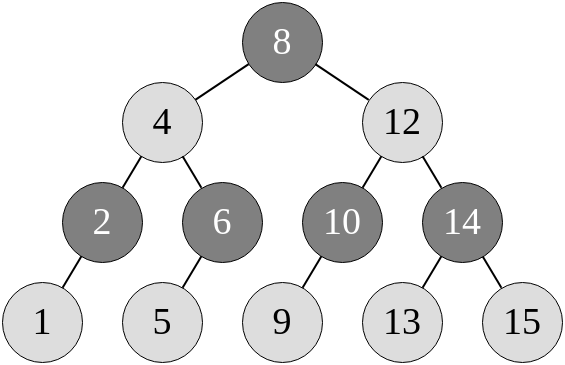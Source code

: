 <mxfile>
    <diagram id="UmgI23DoogtdbMWRoTQn" name="第 1 页">
        <mxGraphModel dx="529" dy="353" grid="1" gridSize="10" guides="1" tooltips="1" connect="1" arrows="1" fold="1" page="1" pageScale="1" pageWidth="827" pageHeight="1169" math="0" shadow="0">
            <root>
                <mxCell id="0"/>
                <mxCell id="1" parent="0"/>
                <mxCell id="3" value="8" style="ellipse;whiteSpace=wrap;html=1;fontFamily=Times New Roman;fontSize=19;fontStyle=0;strokeWidth=0.5;fillColor=#808080;fontColor=#FFFFFF;strokeColor=default;" parent="1" vertex="1">
                    <mxGeometry x="200" y="80" width="40" height="40" as="geometry"/>
                </mxCell>
                <mxCell id="4" value="4" style="ellipse;whiteSpace=wrap;html=1;fontFamily=Times New Roman;fontSize=19;strokeWidth=0.5;fontStyle=0;strokeColor=default;fillColor=#DDD;" parent="1" vertex="1">
                    <mxGeometry x="140" y="120" width="40" height="40" as="geometry"/>
                </mxCell>
                <mxCell id="5" style="edgeStyle=none;html=1;endArrow=none;endFill=0;strokeWidth=1;fontFamily=Times New Roman;fontStyle=0" parent="1" source="3" target="4" edge="1">
                    <mxGeometry relative="1" as="geometry"/>
                </mxCell>
                <mxCell id="6" value="2" style="ellipse;whiteSpace=wrap;html=1;fontFamily=Times New Roman;fontSize=19;strokeWidth=0.5;fontStyle=0;strokeColor=default;fillColor=#808080;fontColor=#FFFFFF;" parent="1" vertex="1">
                    <mxGeometry x="110" y="170" width="40" height="40" as="geometry"/>
                </mxCell>
                <mxCell id="7" style="edgeStyle=none;html=1;endArrow=none;endFill=0;strokeWidth=1;fontFamily=Times New Roman;fontStyle=0" parent="1" source="4" target="6" edge="1">
                    <mxGeometry relative="1" as="geometry"/>
                </mxCell>
                <mxCell id="32" style="edgeStyle=none;html=1;endArrow=none;endFill=0;strokeWidth=1;fontFamily=Times New Roman;fontStyle=0" parent="1" source="8" target="26" edge="1">
                    <mxGeometry relative="1" as="geometry"/>
                </mxCell>
                <mxCell id="8" value="6" style="ellipse;whiteSpace=wrap;html=1;fontFamily=Times New Roman;fontSize=19;strokeWidth=0.5;fontStyle=0;strokeColor=default;fillColor=#808080;fontColor=#FFFFFF;" parent="1" vertex="1">
                    <mxGeometry x="170" y="170" width="40" height="40" as="geometry"/>
                </mxCell>
                <mxCell id="9" style="edgeStyle=none;html=1;endArrow=none;endFill=0;strokeWidth=1;fontFamily=Times New Roman;fontStyle=0" parent="1" source="4" target="8" edge="1">
                    <mxGeometry relative="1" as="geometry"/>
                </mxCell>
                <mxCell id="10" value="12" style="ellipse;whiteSpace=wrap;html=1;fontFamily=Times New Roman;fontSize=19;strokeWidth=0.5;fontStyle=0;fillColor=#DDD;strokeColor=default;" parent="1" vertex="1">
                    <mxGeometry x="260" y="120" width="40" height="40" as="geometry"/>
                </mxCell>
                <mxCell id="11" style="edgeStyle=none;html=1;endArrow=none;endFill=0;strokeWidth=1;fontFamily=Times New Roman;fontStyle=0" parent="1" source="3" target="10" edge="1">
                    <mxGeometry relative="1" as="geometry"/>
                </mxCell>
                <mxCell id="12" value="9" style="ellipse;whiteSpace=wrap;html=1;fontFamily=Times New Roman;fontSize=19;strokeWidth=0.5;fontStyle=0;strokeColor=default;fillColor=#DDD;" parent="1" vertex="1">
                    <mxGeometry x="200" y="220" width="40" height="40" as="geometry"/>
                </mxCell>
                <mxCell id="14" value="13" style="ellipse;whiteSpace=wrap;html=1;fontFamily=Times New Roman;fontSize=19;strokeWidth=0.5;fontStyle=0;strokeColor=default;fillColor=#DDD;" parent="1" vertex="1">
                    <mxGeometry x="260" y="220" width="40" height="40" as="geometry"/>
                </mxCell>
                <mxCell id="15" value="15" style="ellipse;whiteSpace=wrap;html=1;fontFamily=Times New Roman;fontSize=19;strokeWidth=0.5;fontStyle=0;strokeColor=default;fillColor=#DDD;" parent="1" vertex="1">
                    <mxGeometry x="320" y="220" width="40" height="40" as="geometry"/>
                </mxCell>
                <mxCell id="16" style="edgeStyle=none;html=1;endArrow=none;endFill=0;strokeWidth=1;fontFamily=Times New Roman;fontStyle=0" parent="1" source="18" target="12" edge="1">
                    <mxGeometry relative="1" as="geometry"/>
                </mxCell>
                <mxCell id="18" value="10" style="ellipse;whiteSpace=wrap;html=1;fontFamily=Times New Roman;fontSize=19;strokeWidth=0.5;fillStyle=auto;fillColor=#808080;fontStyle=0;strokeColor=default;fontColor=#FFFFFF;" parent="1" vertex="1">
                    <mxGeometry x="230" y="170" width="40" height="40" as="geometry"/>
                </mxCell>
                <mxCell id="19" style="edgeStyle=none;html=1;endArrow=none;endFill=0;strokeWidth=1;fontFamily=Times New Roman;fontStyle=0" parent="1" source="10" target="18" edge="1">
                    <mxGeometry relative="1" as="geometry"/>
                </mxCell>
                <mxCell id="20" style="edgeStyle=none;html=1;endArrow=none;endFill=0;strokeWidth=1;fontFamily=Times New Roman;fontStyle=0" parent="1" source="22" target="14" edge="1">
                    <mxGeometry relative="1" as="geometry"/>
                </mxCell>
                <mxCell id="21" style="edgeStyle=none;html=1;endArrow=none;endFill=0;strokeWidth=1;fontFamily=Times New Roman;fontStyle=0" parent="1" source="22" target="15" edge="1">
                    <mxGeometry relative="1" as="geometry"/>
                </mxCell>
                <mxCell id="22" value="14" style="ellipse;whiteSpace=wrap;html=1;fontFamily=Times New Roman;fontSize=19;strokeWidth=0.5;fillStyle=auto;fillColor=#808080;fontStyle=0;strokeColor=default;fontColor=#FFFFFF;" parent="1" vertex="1">
                    <mxGeometry x="290" y="170" width="40" height="40" as="geometry"/>
                </mxCell>
                <mxCell id="23" style="edgeStyle=none;html=1;endArrow=none;endFill=0;strokeWidth=1;fontFamily=Times New Roman;fontStyle=0" parent="1" source="10" target="22" edge="1">
                    <mxGeometry relative="1" as="geometry"/>
                </mxCell>
                <mxCell id="24" value="1" style="ellipse;whiteSpace=wrap;html=1;fontFamily=Times New Roman;fontSize=19;strokeWidth=0.5;fillStyle=auto;fillColor=#DDD;fontStyle=0;strokeColor=default;" parent="1" vertex="1">
                    <mxGeometry x="80" y="220" width="40" height="40" as="geometry"/>
                </mxCell>
                <mxCell id="25" style="edgeStyle=none;html=1;endArrow=none;endFill=0;strokeWidth=1;fontFamily=Times New Roman;fontStyle=0" parent="1" source="6" target="24" edge="1">
                    <mxGeometry relative="1" as="geometry"/>
                </mxCell>
                <mxCell id="26" value="5" style="ellipse;whiteSpace=wrap;html=1;fontFamily=Times New Roman;fontSize=19;strokeWidth=0.5;fillStyle=auto;fillColor=#DDD;fontStyle=0;strokeColor=default;" parent="1" vertex="1">
                    <mxGeometry x="140" y="220" width="40" height="40" as="geometry"/>
                </mxCell>
            </root>
        </mxGraphModel>
    </diagram>
</mxfile>
